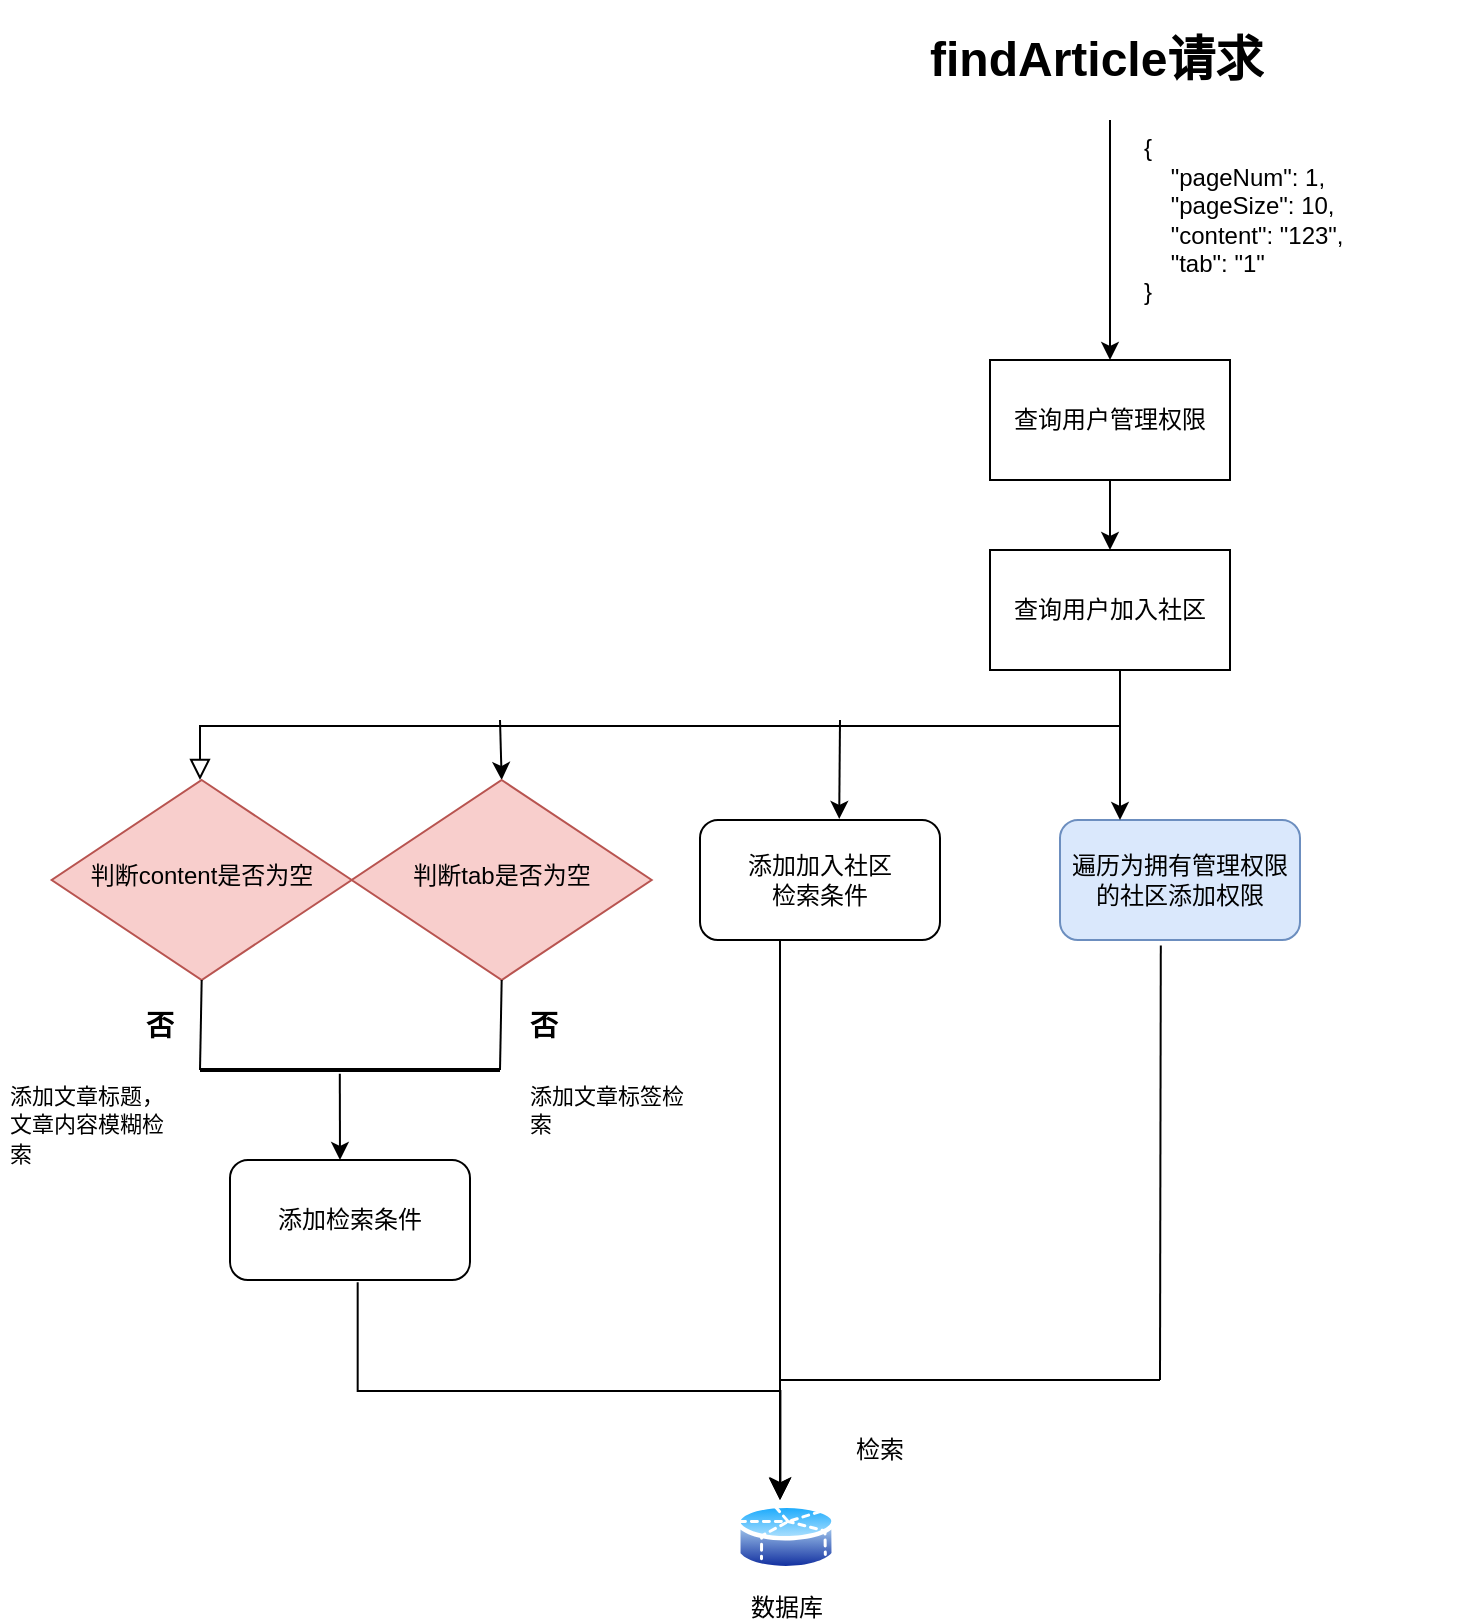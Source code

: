 <mxfile version="21.2.2" type="github">
  <diagram id="C5RBs43oDa-KdzZeNtuy" name="Page-1">
    <mxGraphModel dx="1505" dy="989" grid="1" gridSize="10" guides="1" tooltips="1" connect="1" arrows="1" fold="1" page="1" pageScale="1" pageWidth="827" pageHeight="1169" math="0" shadow="0">
      <root>
        <mxCell id="WIyWlLk6GJQsqaUBKTNV-0" />
        <mxCell id="WIyWlLk6GJQsqaUBKTNV-1" parent="WIyWlLk6GJQsqaUBKTNV-0" />
        <mxCell id="WIyWlLk6GJQsqaUBKTNV-2" value="" style="rounded=0;html=1;jettySize=auto;orthogonalLoop=1;fontSize=11;endArrow=block;endFill=0;endSize=8;strokeWidth=1;shadow=0;labelBackgroundColor=none;edgeStyle=orthogonalEdgeStyle;exitX=0.25;exitY=1;exitDx=0;exitDy=0;entryX=0.5;entryY=0;entryDx=0;entryDy=0;" parent="WIyWlLk6GJQsqaUBKTNV-1" source="Dh0zPQ6W40hsXjLzUqvU-10" target="WIyWlLk6GJQsqaUBKTNV-6" edge="1">
          <mxGeometry relative="1" as="geometry">
            <mxPoint x="220" y="120" as="sourcePoint" />
            <Array as="points">
              <mxPoint x="580" y="385" />
              <mxPoint x="580" y="413" />
              <mxPoint x="120" y="413" />
              <mxPoint x="120" y="440" />
            </Array>
          </mxGeometry>
        </mxCell>
        <mxCell id="WIyWlLk6GJQsqaUBKTNV-6" value="判断content是否为空" style="rhombus;whiteSpace=wrap;html=1;shadow=0;fontFamily=Helvetica;fontSize=12;align=center;strokeWidth=1;spacing=6;spacingTop=-4;fillColor=#f8cecc;strokeColor=#b85450;" parent="WIyWlLk6GJQsqaUBKTNV-1" vertex="1">
          <mxGeometry x="45.84" y="440" width="150" height="100" as="geometry" />
        </mxCell>
        <mxCell id="Dh0zPQ6W40hsXjLzUqvU-6" value="" style="edgeStyle=orthogonalEdgeStyle;rounded=0;orthogonalLoop=1;jettySize=auto;html=1;" edge="1" parent="WIyWlLk6GJQsqaUBKTNV-1" source="Dh0zPQ6W40hsXjLzUqvU-7" target="Dh0zPQ6W40hsXjLzUqvU-9">
          <mxGeometry relative="1" as="geometry" />
        </mxCell>
        <mxCell id="Dh0zPQ6W40hsXjLzUqvU-7" value="&lt;h1&gt;findArticle请求&lt;br&gt;&lt;/h1&gt;&lt;p&gt;&lt;br&gt;&lt;/p&gt;" style="text;html=1;strokeColor=none;fillColor=none;spacing=5;spacingTop=-20;whiteSpace=wrap;overflow=hidden;rounded=0;" vertex="1" parent="WIyWlLk6GJQsqaUBKTNV-1">
          <mxGeometry x="480" y="60" width="190" height="50" as="geometry" />
        </mxCell>
        <mxCell id="Dh0zPQ6W40hsXjLzUqvU-8" value="" style="edgeStyle=orthogonalEdgeStyle;rounded=0;orthogonalLoop=1;jettySize=auto;html=1;" edge="1" parent="WIyWlLk6GJQsqaUBKTNV-1" source="Dh0zPQ6W40hsXjLzUqvU-9" target="Dh0zPQ6W40hsXjLzUqvU-10">
          <mxGeometry relative="1" as="geometry" />
        </mxCell>
        <mxCell id="Dh0zPQ6W40hsXjLzUqvU-9" value="查询用户管理权限" style="whiteSpace=wrap;html=1;" vertex="1" parent="WIyWlLk6GJQsqaUBKTNV-1">
          <mxGeometry x="515" y="230" width="120" height="60" as="geometry" />
        </mxCell>
        <mxCell id="Dh0zPQ6W40hsXjLzUqvU-10" value="查询用户加入社区" style="whiteSpace=wrap;html=1;" vertex="1" parent="WIyWlLk6GJQsqaUBKTNV-1">
          <mxGeometry x="515" y="325" width="120" height="60" as="geometry" />
        </mxCell>
        <mxCell id="Dh0zPQ6W40hsXjLzUqvU-13" value="&lt;div&gt;{&lt;/div&gt;&lt;div&gt;&amp;nbsp; &amp;nbsp; &quot;pageNum&quot;: 1,&lt;/div&gt;&lt;div&gt;&amp;nbsp; &amp;nbsp; &quot;pageSize&quot;: 10,&lt;/div&gt;&lt;div&gt;&amp;nbsp; &amp;nbsp; &quot;content&quot;: &quot;123&quot;,&lt;/div&gt;&lt;div&gt;&amp;nbsp; &amp;nbsp; &quot;tab&quot;: &quot;1&quot;&lt;/div&gt;&lt;div&gt;}&lt;/div&gt;" style="text;html=1;strokeColor=none;fillColor=none;align=left;verticalAlign=middle;whiteSpace=wrap;rounded=0;" vertex="1" parent="WIyWlLk6GJQsqaUBKTNV-1">
          <mxGeometry x="590" y="120" width="160" height="80" as="geometry" />
        </mxCell>
        <mxCell id="Dh0zPQ6W40hsXjLzUqvU-20" value="" style="endArrow=classic;html=1;rounded=0;entryX=0.5;entryY=0;entryDx=0;entryDy=0;" edge="1" parent="WIyWlLk6GJQsqaUBKTNV-1" target="Dh0zPQ6W40hsXjLzUqvU-21">
          <mxGeometry width="50" height="50" relative="1" as="geometry">
            <mxPoint x="270" y="410" as="sourcePoint" />
            <mxPoint x="270.268" y="448.06" as="targetPoint" />
          </mxGeometry>
        </mxCell>
        <mxCell id="Dh0zPQ6W40hsXjLzUqvU-21" value="判断tab是否为空" style="rhombus;whiteSpace=wrap;html=1;shadow=0;fontFamily=Helvetica;fontSize=12;align=center;strokeWidth=1;spacing=6;spacingTop=-4;fillColor=#f8cecc;strokeColor=#b85450;" vertex="1" parent="WIyWlLk6GJQsqaUBKTNV-1">
          <mxGeometry x="195.84" y="440" width="150" height="100" as="geometry" />
        </mxCell>
        <mxCell id="Dh0zPQ6W40hsXjLzUqvU-22" value="添加加入社区&lt;br&gt;检索条件" style="rounded=1;whiteSpace=wrap;html=1;" vertex="1" parent="WIyWlLk6GJQsqaUBKTNV-1">
          <mxGeometry x="370" y="460" width="120" height="60" as="geometry" />
        </mxCell>
        <mxCell id="Dh0zPQ6W40hsXjLzUqvU-23" value="遍历为拥有管理权限的社区添加权限" style="rounded=1;whiteSpace=wrap;html=1;fillColor=#dae8fc;strokeColor=#6c8ebf;" vertex="1" parent="WIyWlLk6GJQsqaUBKTNV-1">
          <mxGeometry x="550" y="460" width="120" height="60" as="geometry" />
        </mxCell>
        <mxCell id="Dh0zPQ6W40hsXjLzUqvU-26" value="" style="endArrow=classic;html=1;rounded=0;entryX=0.58;entryY=-0.009;entryDx=0;entryDy=0;entryPerimeter=0;" edge="1" parent="WIyWlLk6GJQsqaUBKTNV-1" target="Dh0zPQ6W40hsXjLzUqvU-22">
          <mxGeometry width="50" height="50" relative="1" as="geometry">
            <mxPoint x="440" y="410" as="sourcePoint" />
            <mxPoint x="390" y="500" as="targetPoint" />
          </mxGeometry>
        </mxCell>
        <mxCell id="Dh0zPQ6W40hsXjLzUqvU-27" value="" style="endArrow=classic;html=1;rounded=0;entryX=0.25;entryY=0;entryDx=0;entryDy=0;" edge="1" parent="WIyWlLk6GJQsqaUBKTNV-1" target="Dh0zPQ6W40hsXjLzUqvU-23">
          <mxGeometry width="50" height="50" relative="1" as="geometry">
            <mxPoint x="580" y="410" as="sourcePoint" />
            <mxPoint x="390" y="500" as="targetPoint" />
          </mxGeometry>
        </mxCell>
        <mxCell id="Dh0zPQ6W40hsXjLzUqvU-30" value="" style="line;strokeWidth=2;html=1;" vertex="1" parent="WIyWlLk6GJQsqaUBKTNV-1">
          <mxGeometry x="120" y="580" width="150" height="10" as="geometry" />
        </mxCell>
        <mxCell id="Dh0zPQ6W40hsXjLzUqvU-31" value="" style="endArrow=classic;html=1;rounded=0;exitX=0.466;exitY=0.69;exitDx=0;exitDy=0;exitPerimeter=0;entryX=0.5;entryY=0;entryDx=0;entryDy=0;" edge="1" parent="WIyWlLk6GJQsqaUBKTNV-1" source="Dh0zPQ6W40hsXjLzUqvU-30">
          <mxGeometry width="50" height="50" relative="1" as="geometry">
            <mxPoint x="340" y="540" as="sourcePoint" />
            <mxPoint x="190" y="630" as="targetPoint" />
          </mxGeometry>
        </mxCell>
        <mxCell id="Dh0zPQ6W40hsXjLzUqvU-34" value="" style="endArrow=none;html=1;rounded=0;exitX=1;exitY=0.5;exitDx=0;exitDy=0;exitPerimeter=0;entryX=0.5;entryY=1;entryDx=0;entryDy=0;" edge="1" parent="WIyWlLk6GJQsqaUBKTNV-1" source="Dh0zPQ6W40hsXjLzUqvU-30" target="Dh0zPQ6W40hsXjLzUqvU-21">
          <mxGeometry width="50" height="50" relative="1" as="geometry">
            <mxPoint x="340" y="540" as="sourcePoint" />
            <mxPoint x="390" y="490" as="targetPoint" />
          </mxGeometry>
        </mxCell>
        <mxCell id="Dh0zPQ6W40hsXjLzUqvU-35" value="" style="endArrow=none;html=1;rounded=0;exitX=0.5;exitY=1;exitDx=0;exitDy=0;entryX=0;entryY=0.5;entryDx=0;entryDy=0;entryPerimeter=0;" edge="1" parent="WIyWlLk6GJQsqaUBKTNV-1" source="WIyWlLk6GJQsqaUBKTNV-6" target="Dh0zPQ6W40hsXjLzUqvU-30">
          <mxGeometry width="50" height="50" relative="1" as="geometry">
            <mxPoint x="340" y="540" as="sourcePoint" />
            <mxPoint x="390" y="490" as="targetPoint" />
          </mxGeometry>
        </mxCell>
        <mxCell id="Dh0zPQ6W40hsXjLzUqvU-40" value="&lt;h1 style=&quot;text-align: right;&quot;&gt;&lt;font style=&quot;font-size: 14px;&quot;&gt;否&lt;/font&gt;&lt;/h1&gt;&lt;p&gt;&lt;font style=&quot;font-size: 11px;&quot;&gt;添加文章标题，文章内容模糊检索&lt;/font&gt;&lt;/p&gt;" style="text;html=1;strokeColor=none;fillColor=none;spacing=5;spacingTop=-20;whiteSpace=wrap;overflow=hidden;rounded=0;" vertex="1" parent="WIyWlLk6GJQsqaUBKTNV-1">
          <mxGeometry x="20" y="540" width="90" height="100" as="geometry" />
        </mxCell>
        <mxCell id="Dh0zPQ6W40hsXjLzUqvU-41" value="添加检索条件" style="rounded=1;whiteSpace=wrap;html=1;" vertex="1" parent="WIyWlLk6GJQsqaUBKTNV-1">
          <mxGeometry x="135" y="630" width="120" height="60" as="geometry" />
        </mxCell>
        <mxCell id="Dh0zPQ6W40hsXjLzUqvU-42" value="&lt;h1 style=&quot;&quot;&gt;&lt;font style=&quot;font-size: 14px;&quot;&gt;否&lt;/font&gt;&lt;/h1&gt;&lt;p&gt;&lt;font style=&quot;font-size: 11px;&quot;&gt;添加文章标签检索&lt;/font&gt;&lt;/p&gt;" style="text;html=1;strokeColor=none;fillColor=none;spacing=5;spacingTop=-20;whiteSpace=wrap;overflow=hidden;rounded=0;" vertex="1" parent="WIyWlLk6GJQsqaUBKTNV-1">
          <mxGeometry x="280" y="540" width="90" height="100" as="geometry" />
        </mxCell>
        <mxCell id="Dh0zPQ6W40hsXjLzUqvU-43" value="数据库" style="image;aspect=fixed;perimeter=ellipsePerimeter;html=1;align=center;shadow=0;dashed=0;spacingTop=3;image=img/lib/active_directory/database_partition_5.svg;" vertex="1" parent="WIyWlLk6GJQsqaUBKTNV-1">
          <mxGeometry x="388" y="800" width="50" height="37" as="geometry" />
        </mxCell>
        <mxCell id="Dh0zPQ6W40hsXjLzUqvU-49" value="" style="edgeStyle=elbowEdgeStyle;elbow=vertical;endArrow=classic;html=1;curved=0;rounded=0;endSize=8;startSize=8;exitX=0.532;exitY=1.019;exitDx=0;exitDy=0;exitPerimeter=0;entryX=0.444;entryY=-0.012;entryDx=0;entryDy=0;entryPerimeter=0;" edge="1" parent="WIyWlLk6GJQsqaUBKTNV-1" source="Dh0zPQ6W40hsXjLzUqvU-41" target="Dh0zPQ6W40hsXjLzUqvU-43">
          <mxGeometry width="50" height="50" relative="1" as="geometry">
            <mxPoint x="210" y="750" as="sourcePoint" />
            <mxPoint x="260" y="700" as="targetPoint" />
          </mxGeometry>
        </mxCell>
        <mxCell id="Dh0zPQ6W40hsXjLzUqvU-52" value="" style="edgeStyle=segmentEdgeStyle;endArrow=classic;html=1;curved=0;rounded=0;endSize=8;startSize=8;exitX=0.5;exitY=1;exitDx=0;exitDy=0;" edge="1" parent="WIyWlLk6GJQsqaUBKTNV-1" source="Dh0zPQ6W40hsXjLzUqvU-22">
          <mxGeometry width="50" height="50" relative="1" as="geometry">
            <mxPoint x="430" y="530" as="sourcePoint" />
            <mxPoint x="410" y="800" as="targetPoint" />
          </mxGeometry>
        </mxCell>
        <mxCell id="Dh0zPQ6W40hsXjLzUqvU-53" value="" style="edgeStyle=segmentEdgeStyle;endArrow=classic;html=1;curved=0;rounded=0;endSize=8;startSize=8;" edge="1" parent="WIyWlLk6GJQsqaUBKTNV-1">
          <mxGeometry width="50" height="50" relative="1" as="geometry">
            <mxPoint x="600" y="740" as="sourcePoint" />
            <mxPoint x="410" y="800" as="targetPoint" />
          </mxGeometry>
        </mxCell>
        <mxCell id="Dh0zPQ6W40hsXjLzUqvU-55" value="" style="endArrow=none;html=1;rounded=0;entryX=0.42;entryY=1.046;entryDx=0;entryDy=0;entryPerimeter=0;" edge="1" parent="WIyWlLk6GJQsqaUBKTNV-1" target="Dh0zPQ6W40hsXjLzUqvU-23">
          <mxGeometry width="50" height="50" relative="1" as="geometry">
            <mxPoint x="600" y="740" as="sourcePoint" />
            <mxPoint x="620" y="570" as="targetPoint" />
          </mxGeometry>
        </mxCell>
        <mxCell id="Dh0zPQ6W40hsXjLzUqvU-56" value="检索" style="text;html=1;strokeColor=none;fillColor=none;align=center;verticalAlign=middle;whiteSpace=wrap;rounded=0;" vertex="1" parent="WIyWlLk6GJQsqaUBKTNV-1">
          <mxGeometry x="430" y="760" width="60" height="30" as="geometry" />
        </mxCell>
      </root>
    </mxGraphModel>
  </diagram>
</mxfile>
